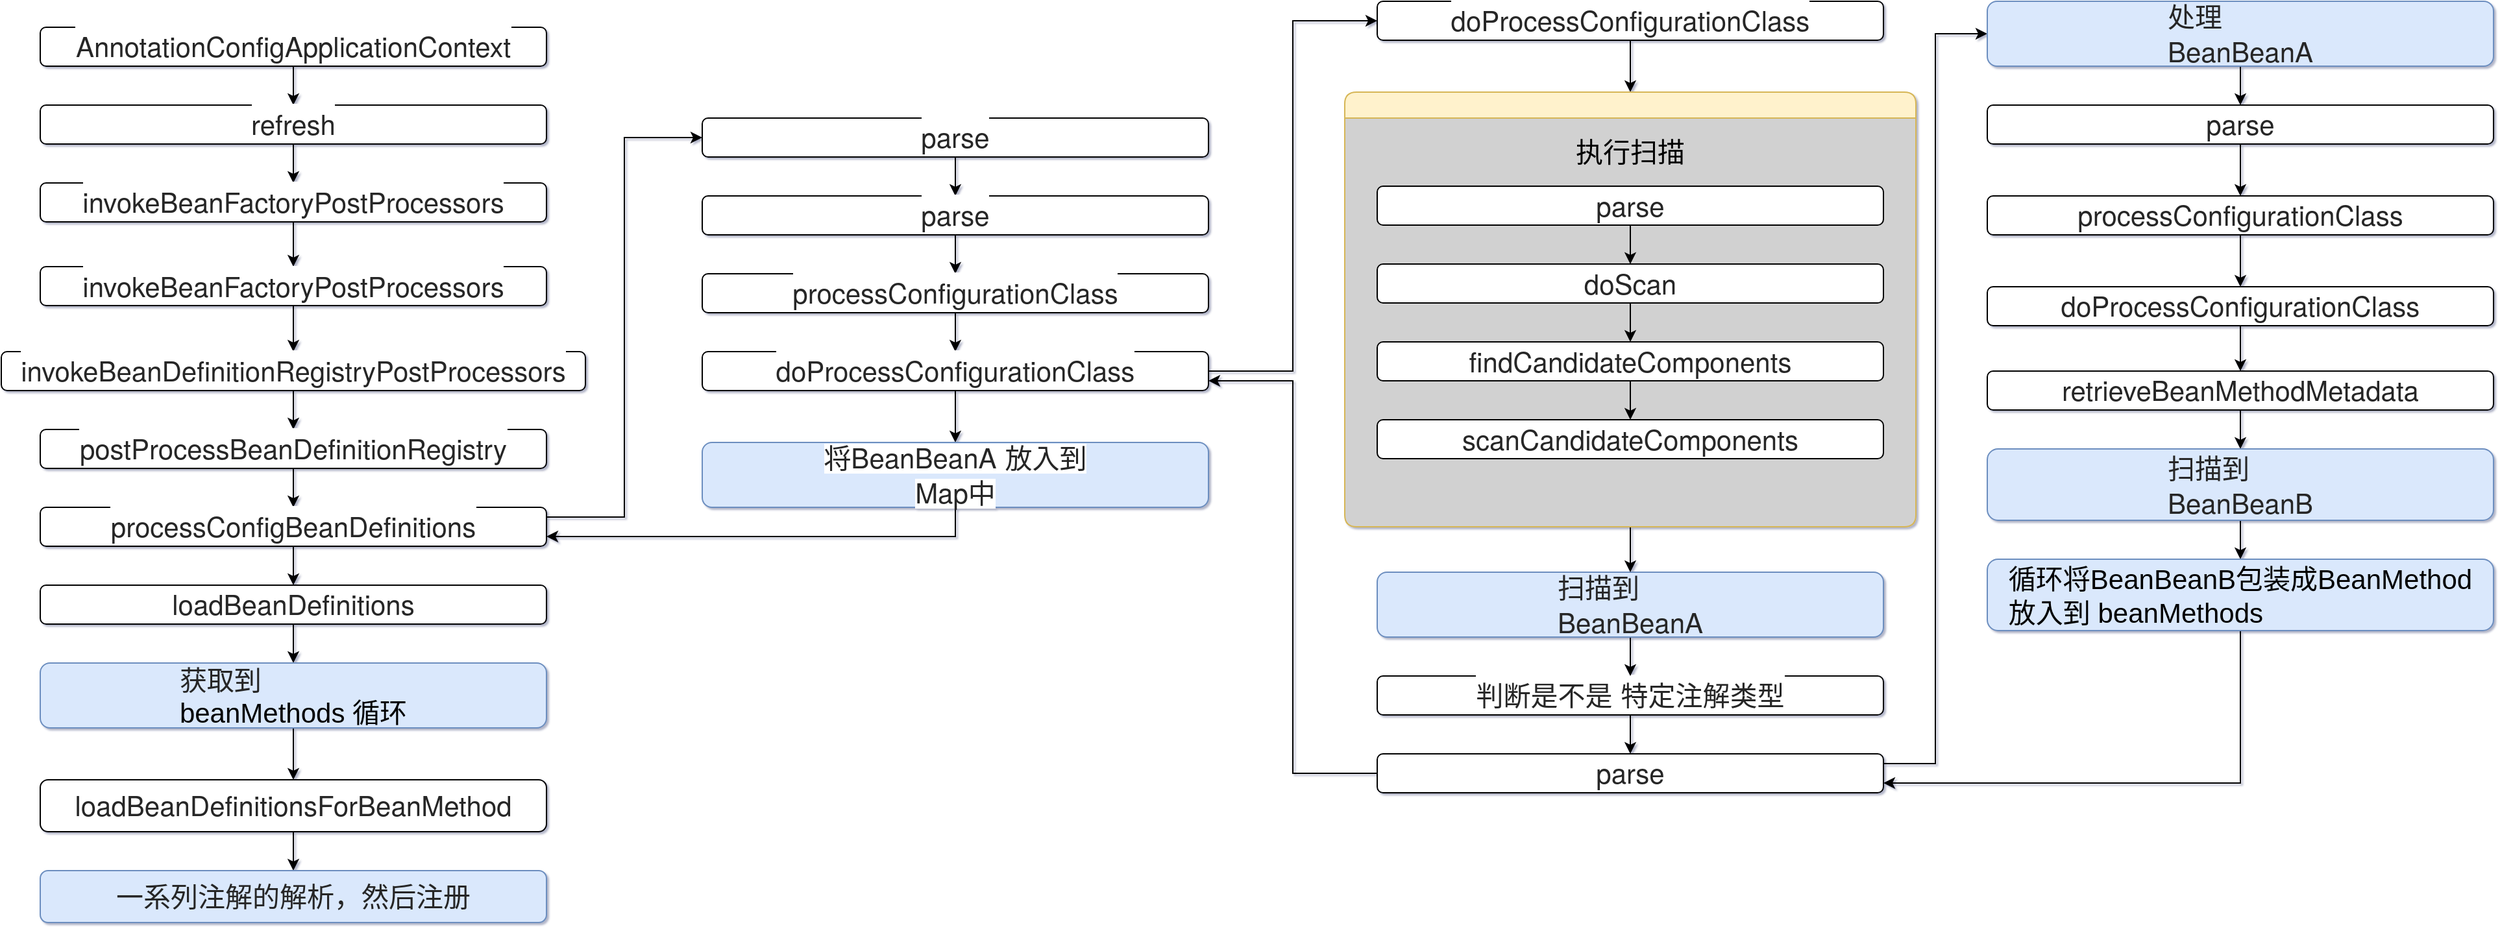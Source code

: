 <mxfile version="13.5.5" type="github">
  <diagram id="Etnedv46dAY7gMjNur62" name="第 1 页">
    <mxGraphModel dx="2249" dy="839" grid="1" gridSize="10" guides="1" tooltips="1" connect="1" arrows="1" fold="1" page="1" pageScale="1" pageWidth="827" pageHeight="1169" background="#ffffff" math="0" shadow="1">
      <root>
        <mxCell id="0" />
        <mxCell id="1" parent="0" />
        <mxCell id="ACQmqDJF5oWKlOfLao_k-1" value="" style="edgeStyle=orthogonalEdgeStyle;rounded=0;orthogonalLoop=1;jettySize=auto;html=1;fontSize=21;" edge="1" parent="1" source="ACQmqDJF5oWKlOfLao_k-2" target="ACQmqDJF5oWKlOfLao_k-4">
          <mxGeometry relative="1" as="geometry" />
        </mxCell>
        <mxCell id="ACQmqDJF5oWKlOfLao_k-2" value="&lt;span style=&quot;color: rgb(38, 38, 38); font-family: &amp;quot;source sans pro&amp;quot;, &amp;quot;helvetica neue&amp;quot;, arial, sans-serif; font-size: 21px; text-align: left; word-spacing: 0.7px; background-color: rgb(255, 255, 255);&quot;&gt;AnnotationConfigApplicationContext&lt;/span&gt;" style="whiteSpace=wrap;html=1;fontSize=21;rounded=1;" vertex="1" parent="1">
          <mxGeometry x="-20" y="370" width="390" height="30" as="geometry" />
        </mxCell>
        <mxCell id="ACQmqDJF5oWKlOfLao_k-3" value="" style="edgeStyle=orthogonalEdgeStyle;rounded=0;orthogonalLoop=1;jettySize=auto;html=1;fontSize=21;" edge="1" parent="1" source="ACQmqDJF5oWKlOfLao_k-4" target="ACQmqDJF5oWKlOfLao_k-6">
          <mxGeometry relative="1" as="geometry" />
        </mxCell>
        <mxCell id="ACQmqDJF5oWKlOfLao_k-4" value="&lt;span style=&quot;color: rgb(38, 38, 38); font-family: &amp;quot;source sans pro&amp;quot;, &amp;quot;helvetica neue&amp;quot;, arial, sans-serif; font-size: 21px; text-align: left; word-spacing: 0.7px; background-color: rgb(255, 255, 255);&quot;&gt;refresh&lt;/span&gt;" style="whiteSpace=wrap;html=1;fontSize=21;rounded=1;" vertex="1" parent="1">
          <mxGeometry x="-20" y="430" width="390" height="30" as="geometry" />
        </mxCell>
        <mxCell id="ACQmqDJF5oWKlOfLao_k-5" value="" style="edgeStyle=orthogonalEdgeStyle;rounded=0;orthogonalLoop=1;jettySize=auto;html=1;fontSize=21;" edge="1" parent="1" source="ACQmqDJF5oWKlOfLao_k-6" target="ACQmqDJF5oWKlOfLao_k-8">
          <mxGeometry relative="1" as="geometry" />
        </mxCell>
        <mxCell id="ACQmqDJF5oWKlOfLao_k-6" value="&lt;span style=&quot;color: rgb(38, 38, 38); font-family: &amp;quot;source sans pro&amp;quot;, &amp;quot;helvetica neue&amp;quot;, arial, sans-serif; font-size: 21px; text-align: left; word-spacing: 0.7px; background-color: rgb(255, 255, 255);&quot;&gt;invokeBeanFactoryPostProcessors&lt;/span&gt;" style="whiteSpace=wrap;html=1;fontSize=21;rounded=1;" vertex="1" parent="1">
          <mxGeometry x="-20" y="490" width="390" height="30" as="geometry" />
        </mxCell>
        <mxCell id="ACQmqDJF5oWKlOfLao_k-7" value="" style="edgeStyle=orthogonalEdgeStyle;rounded=0;orthogonalLoop=1;jettySize=auto;html=1;fontSize=21;" edge="1" parent="1" source="ACQmqDJF5oWKlOfLao_k-8" target="ACQmqDJF5oWKlOfLao_k-10">
          <mxGeometry relative="1" as="geometry" />
        </mxCell>
        <mxCell id="ACQmqDJF5oWKlOfLao_k-8" value="&lt;span style=&quot;color: rgb(38, 38, 38); font-family: &amp;quot;source sans pro&amp;quot;, &amp;quot;helvetica neue&amp;quot;, arial, sans-serif; font-size: 21px; text-align: left; word-spacing: 0.7px; background-color: rgb(255, 255, 255);&quot;&gt;invokeBeanFactoryPostProcessors&lt;/span&gt;" style="whiteSpace=wrap;html=1;fontSize=21;rounded=1;" vertex="1" parent="1">
          <mxGeometry x="-20" y="554.5" width="390" height="30" as="geometry" />
        </mxCell>
        <mxCell id="ACQmqDJF5oWKlOfLao_k-9" value="" style="edgeStyle=orthogonalEdgeStyle;rounded=0;orthogonalLoop=1;jettySize=auto;html=1;fontSize=21;" edge="1" parent="1" source="ACQmqDJF5oWKlOfLao_k-10" target="ACQmqDJF5oWKlOfLao_k-12">
          <mxGeometry relative="1" as="geometry" />
        </mxCell>
        <mxCell id="ACQmqDJF5oWKlOfLao_k-10" value="&lt;span style=&quot;color: rgb(38, 38, 38); font-family: &amp;quot;source sans pro&amp;quot;, &amp;quot;helvetica neue&amp;quot;, arial, sans-serif; font-size: 21px; text-align: left; word-spacing: 0.7px; background-color: rgb(255, 255, 255);&quot;&gt;invokeBeanDefinitionRegistryPostProcessors&lt;/span&gt;" style="whiteSpace=wrap;html=1;fontSize=21;rounded=1;" vertex="1" parent="1">
          <mxGeometry x="-50" y="620" width="450" height="30" as="geometry" />
        </mxCell>
        <mxCell id="ACQmqDJF5oWKlOfLao_k-11" value="" style="edgeStyle=orthogonalEdgeStyle;rounded=0;orthogonalLoop=1;jettySize=auto;html=1;fontSize=21;" edge="1" parent="1" source="ACQmqDJF5oWKlOfLao_k-12" target="ACQmqDJF5oWKlOfLao_k-15">
          <mxGeometry relative="1" as="geometry" />
        </mxCell>
        <mxCell id="ACQmqDJF5oWKlOfLao_k-12" value="&lt;span style=&quot;color: rgb(38, 38, 38); font-family: &amp;quot;source sans pro&amp;quot;, &amp;quot;helvetica neue&amp;quot;, arial, sans-serif; font-size: 21px; text-align: left; word-spacing: 0.7px; background-color: rgb(255, 255, 255);&quot;&gt;postProcessBeanDefinitionRegistry&lt;/span&gt;" style="whiteSpace=wrap;html=1;fontSize=21;rounded=1;" vertex="1" parent="1">
          <mxGeometry x="-20" y="680" width="390" height="30" as="geometry" />
        </mxCell>
        <mxCell id="ACQmqDJF5oWKlOfLao_k-13" value="" style="edgeStyle=orthogonalEdgeStyle;rounded=0;orthogonalLoop=1;jettySize=auto;html=1;fontSize=21;" edge="1" parent="1" source="ACQmqDJF5oWKlOfLao_k-15" target="ACQmqDJF5oWKlOfLao_k-17">
          <mxGeometry relative="1" as="geometry" />
        </mxCell>
        <mxCell id="ACQmqDJF5oWKlOfLao_k-14" style="edgeStyle=orthogonalEdgeStyle;rounded=0;orthogonalLoop=1;jettySize=auto;html=1;exitX=1;exitY=0.25;exitDx=0;exitDy=0;entryX=0;entryY=0.5;entryDx=0;entryDy=0;fontSize=21;" edge="1" parent="1" source="ACQmqDJF5oWKlOfLao_k-15" target="ACQmqDJF5oWKlOfLao_k-24">
          <mxGeometry relative="1" as="geometry" />
        </mxCell>
        <mxCell id="ACQmqDJF5oWKlOfLao_k-15" value="&lt;span style=&quot;color: rgb(38, 38, 38); font-family: &amp;quot;source sans pro&amp;quot;, &amp;quot;helvetica neue&amp;quot;, arial, sans-serif; font-size: 21px; text-align: left; word-spacing: 0.7px; background-color: rgb(255, 255, 255);&quot;&gt;processConfigBeanDefinitions&lt;/span&gt;" style="whiteSpace=wrap;html=1;fontSize=21;rounded=1;" vertex="1" parent="1">
          <mxGeometry x="-20" y="740" width="390" height="30" as="geometry" />
        </mxCell>
        <mxCell id="ACQmqDJF5oWKlOfLao_k-16" value="" style="edgeStyle=orthogonalEdgeStyle;rounded=0;orthogonalLoop=1;jettySize=auto;html=1;fontSize=21;" edge="1" parent="1" source="ACQmqDJF5oWKlOfLao_k-17" target="ACQmqDJF5oWKlOfLao_k-19">
          <mxGeometry relative="1" as="geometry" />
        </mxCell>
        <mxCell id="ACQmqDJF5oWKlOfLao_k-17" value="&lt;div style=&quot;text-align: left&quot;&gt;&lt;span style=&quot;word-spacing: 0.7px&quot;&gt;&lt;font color=&quot;#262626&quot; face=&quot;source sans pro, helvetica neue, arial, sans-serif&quot;&gt;loadBeanDefinitions&lt;/font&gt;&lt;/span&gt;&lt;/div&gt;" style="whiteSpace=wrap;html=1;fontSize=21;rounded=1;" vertex="1" parent="1">
          <mxGeometry x="-20" y="800" width="390" height="30" as="geometry" />
        </mxCell>
        <mxCell id="ACQmqDJF5oWKlOfLao_k-18" value="" style="edgeStyle=orthogonalEdgeStyle;rounded=0;orthogonalLoop=1;jettySize=auto;html=1;fontSize=21;" edge="1" parent="1" source="ACQmqDJF5oWKlOfLao_k-19" target="ACQmqDJF5oWKlOfLao_k-21">
          <mxGeometry relative="1" as="geometry" />
        </mxCell>
        <mxCell id="ACQmqDJF5oWKlOfLao_k-19" value="&lt;div style=&quot;text-align: left&quot;&gt;&lt;font color=&quot;#262626&quot; face=&quot;source sans pro, helvetica neue, arial, sans-serif&quot;&gt;&lt;span style=&quot;word-spacing: 0.7px&quot;&gt;获取到&lt;/span&gt;&lt;/font&gt;&lt;/div&gt;&lt;span style=&quot;text-align: left&quot;&gt;beanMethods 循环&lt;/span&gt;" style="whiteSpace=wrap;html=1;fontSize=21;fillColor=#dae8fc;strokeColor=#6c8ebf;rounded=1;" vertex="1" parent="1">
          <mxGeometry x="-20" y="860" width="390" height="50" as="geometry" />
        </mxCell>
        <mxCell id="ACQmqDJF5oWKlOfLao_k-20" value="" style="edgeStyle=orthogonalEdgeStyle;rounded=0;orthogonalLoop=1;jettySize=auto;html=1;fontSize=21;" edge="1" parent="1" source="ACQmqDJF5oWKlOfLao_k-21" target="ACQmqDJF5oWKlOfLao_k-22">
          <mxGeometry relative="1" as="geometry" />
        </mxCell>
        <mxCell id="ACQmqDJF5oWKlOfLao_k-21" value="&lt;div style=&quot;text-align: left&quot;&gt;&lt;font color=&quot;#262626&quot; face=&quot;source sans pro, helvetica neue, arial, sans-serif&quot;&gt;&lt;span style=&quot;word-spacing: 0.7px&quot;&gt;loadBeanDefinitionsForBeanMethod&lt;/span&gt;&lt;/font&gt;&lt;br&gt;&lt;/div&gt;" style="whiteSpace=wrap;html=1;fontSize=21;rounded=1;" vertex="1" parent="1">
          <mxGeometry x="-20" y="950" width="390" height="40" as="geometry" />
        </mxCell>
        <mxCell id="ACQmqDJF5oWKlOfLao_k-22" value="&lt;div style=&quot;text-align: left&quot;&gt;&lt;font color=&quot;#262626&quot; face=&quot;source sans pro, helvetica neue, arial, sans-serif&quot;&gt;&lt;span style=&quot;word-spacing: 0.7px&quot;&gt;一系列注解的解析，然后注册&lt;/span&gt;&lt;/font&gt;&lt;/div&gt;" style="whiteSpace=wrap;html=1;fontSize=21;fillColor=#dae8fc;strokeColor=#6c8ebf;rounded=1;" vertex="1" parent="1">
          <mxGeometry x="-20" y="1020" width="390" height="40" as="geometry" />
        </mxCell>
        <mxCell id="ACQmqDJF5oWKlOfLao_k-23" value="" style="edgeStyle=orthogonalEdgeStyle;rounded=0;orthogonalLoop=1;jettySize=auto;html=1;fontSize=21;" edge="1" parent="1" source="ACQmqDJF5oWKlOfLao_k-24" target="ACQmqDJF5oWKlOfLao_k-26">
          <mxGeometry relative="1" as="geometry" />
        </mxCell>
        <mxCell id="ACQmqDJF5oWKlOfLao_k-24" value="&lt;span style=&quot;color: rgb(38, 38, 38); font-family: &amp;quot;source sans pro&amp;quot;, &amp;quot;helvetica neue&amp;quot;, arial, sans-serif; font-size: 21px; text-align: left; word-spacing: 0.7px; background-color: rgb(255, 255, 255);&quot;&gt;parse&lt;/span&gt;" style="whiteSpace=wrap;html=1;fontSize=21;rounded=1;" vertex="1" parent="1">
          <mxGeometry x="490" y="440" width="390" height="30" as="geometry" />
        </mxCell>
        <mxCell id="ACQmqDJF5oWKlOfLao_k-25" value="" style="edgeStyle=orthogonalEdgeStyle;rounded=0;orthogonalLoop=1;jettySize=auto;html=1;fontSize=21;" edge="1" parent="1" source="ACQmqDJF5oWKlOfLao_k-26" target="ACQmqDJF5oWKlOfLao_k-28">
          <mxGeometry relative="1" as="geometry" />
        </mxCell>
        <mxCell id="ACQmqDJF5oWKlOfLao_k-26" value="&lt;span style=&quot;color: rgb(38, 38, 38); font-family: &amp;quot;source sans pro&amp;quot;, &amp;quot;helvetica neue&amp;quot;, arial, sans-serif; font-size: 21px; text-align: left; word-spacing: 0.7px; background-color: rgb(255, 255, 255);&quot;&gt;parse&lt;/span&gt;" style="whiteSpace=wrap;html=1;fontSize=21;rounded=1;" vertex="1" parent="1">
          <mxGeometry x="490" y="500" width="390" height="30" as="geometry" />
        </mxCell>
        <mxCell id="ACQmqDJF5oWKlOfLao_k-27" value="" style="edgeStyle=orthogonalEdgeStyle;rounded=0;orthogonalLoop=1;jettySize=auto;html=1;fontSize=21;" edge="1" parent="1" source="ACQmqDJF5oWKlOfLao_k-28" target="ACQmqDJF5oWKlOfLao_k-31">
          <mxGeometry relative="1" as="geometry" />
        </mxCell>
        <mxCell id="ACQmqDJF5oWKlOfLao_k-28" value="&lt;span style=&quot;color: rgb(38, 38, 38); font-family: &amp;quot;source sans pro&amp;quot;, &amp;quot;helvetica neue&amp;quot;, arial, sans-serif; font-size: 21px; text-align: left; word-spacing: 0.7px; background-color: rgb(255, 255, 255);&quot;&gt;processConfigurationClass&lt;/span&gt;" style="whiteSpace=wrap;html=1;fontSize=21;rounded=1;" vertex="1" parent="1">
          <mxGeometry x="490" y="560" width="390" height="30" as="geometry" />
        </mxCell>
        <mxCell id="ACQmqDJF5oWKlOfLao_k-29" value="" style="edgeStyle=orthogonalEdgeStyle;rounded=0;orthogonalLoop=1;jettySize=auto;html=1;entryX=0;entryY=0.5;entryDx=0;entryDy=0;fontSize=21;" edge="1" parent="1" source="ACQmqDJF5oWKlOfLao_k-31" target="ACQmqDJF5oWKlOfLao_k-35">
          <mxGeometry relative="1" as="geometry" />
        </mxCell>
        <mxCell id="ACQmqDJF5oWKlOfLao_k-30" value="" style="edgeStyle=orthogonalEdgeStyle;rounded=0;orthogonalLoop=1;jettySize=auto;html=1;fontSize=21;" edge="1" parent="1" source="ACQmqDJF5oWKlOfLao_k-31" target="ACQmqDJF5oWKlOfLao_k-33">
          <mxGeometry relative="1" as="geometry" />
        </mxCell>
        <mxCell id="ACQmqDJF5oWKlOfLao_k-31" value="&lt;span style=&quot;color: rgb(38, 38, 38); font-family: &amp;quot;source sans pro&amp;quot;, &amp;quot;helvetica neue&amp;quot;, arial, sans-serif; font-size: 21px; text-align: left; word-spacing: 0.7px; background-color: rgb(255, 255, 255);&quot;&gt;doProcessConfigurationClass&lt;/span&gt;" style="whiteSpace=wrap;html=1;fontSize=21;rounded=1;" vertex="1" parent="1">
          <mxGeometry x="490" y="620" width="390" height="30" as="geometry" />
        </mxCell>
        <mxCell id="ACQmqDJF5oWKlOfLao_k-32" style="edgeStyle=orthogonalEdgeStyle;rounded=0;orthogonalLoop=1;jettySize=auto;html=1;entryX=1;entryY=0.75;entryDx=0;entryDy=0;fontSize=21;exitX=0.5;exitY=1;exitDx=0;exitDy=0;" edge="1" parent="1" source="ACQmqDJF5oWKlOfLao_k-33" target="ACQmqDJF5oWKlOfLao_k-15">
          <mxGeometry relative="1" as="geometry" />
        </mxCell>
        <mxCell id="ACQmqDJF5oWKlOfLao_k-33" value="&lt;span style=&quot;text-align: left ; background-color: rgb(255 , 255 , 255)&quot;&gt;&lt;font color=&quot;#262626&quot; face=&quot;source sans pro, helvetica neue, arial, sans-serif&quot;&gt;&lt;span style=&quot;word-spacing: 0.7px&quot;&gt;将BeanBeanA 放入到&lt;/span&gt;&lt;/font&gt;&lt;br&gt;&lt;font color=&quot;#262626&quot; face=&quot;source sans pro, helvetica neue, arial, sans-serif&quot;&gt;&lt;span style=&quot;word-spacing: 0.7px&quot;&gt;Map中&lt;/span&gt;&lt;/font&gt;&lt;br&gt;&lt;/span&gt;" style="whiteSpace=wrap;html=1;fontSize=21;fillColor=#dae8fc;strokeColor=#6c8ebf;rounded=1;" vertex="1" parent="1">
          <mxGeometry x="490" y="690" width="390" height="50" as="geometry" />
        </mxCell>
        <mxCell id="ACQmqDJF5oWKlOfLao_k-34" style="edgeStyle=orthogonalEdgeStyle;rounded=0;orthogonalLoop=1;jettySize=auto;html=1;entryX=0.5;entryY=0;entryDx=0;entryDy=0;fontSize=21;" edge="1" parent="1" source="ACQmqDJF5oWKlOfLao_k-35">
          <mxGeometry relative="1" as="geometry">
            <mxPoint x="1205" y="420" as="targetPoint" />
          </mxGeometry>
        </mxCell>
        <mxCell id="ACQmqDJF5oWKlOfLao_k-35" value="&lt;span style=&quot;color: rgb(38, 38, 38); font-family: &amp;quot;source sans pro&amp;quot;, &amp;quot;helvetica neue&amp;quot;, arial, sans-serif; font-size: 21px; text-align: left; word-spacing: 0.7px; background-color: rgb(255, 255, 255);&quot;&gt;doProcessConfigurationClass&lt;/span&gt;" style="whiteSpace=wrap;html=1;fontSize=21;rounded=1;" vertex="1" parent="1">
          <mxGeometry x="1010" y="350" width="390" height="30" as="geometry" />
        </mxCell>
        <mxCell id="ACQmqDJF5oWKlOfLao_k-36" value="" style="edgeStyle=orthogonalEdgeStyle;rounded=0;orthogonalLoop=1;jettySize=auto;html=1;fontSize=21;" edge="1" parent="1" source="ACQmqDJF5oWKlOfLao_k-37" target="ACQmqDJF5oWKlOfLao_k-42">
          <mxGeometry relative="1" as="geometry" />
        </mxCell>
        <mxCell id="ACQmqDJF5oWKlOfLao_k-37" value="&lt;div style=&quot;text-align: left; font-size: 21px;&quot;&gt;&lt;font color=&quot;#262626&quot; face=&quot;source sans pro, helvetica neue, arial, sans-serif&quot; style=&quot;font-size: 21px;&quot;&gt;&lt;span style=&quot;font-size: 21px; word-spacing: 0.7px; background-color: rgb(255, 255, 255);&quot;&gt;判断是不是 特定注解类型&lt;/span&gt;&lt;/font&gt;&lt;/div&gt;" style="whiteSpace=wrap;html=1;fontSize=21;rounded=1;" vertex="1" parent="1">
          <mxGeometry x="1010" y="870" width="390" height="30" as="geometry" />
        </mxCell>
        <mxCell id="ACQmqDJF5oWKlOfLao_k-38" style="edgeStyle=orthogonalEdgeStyle;rounded=0;orthogonalLoop=1;jettySize=auto;html=1;fontSize=21;" edge="1" parent="1" source="ACQmqDJF5oWKlOfLao_k-39" target="ACQmqDJF5oWKlOfLao_k-37">
          <mxGeometry relative="1" as="geometry" />
        </mxCell>
        <mxCell id="ACQmqDJF5oWKlOfLao_k-39" value="&lt;div style=&quot;text-align: left ; font-size: 21px&quot;&gt;&lt;font color=&quot;#262626&quot; face=&quot;source sans pro, helvetica neue, arial, sans-serif&quot;&gt;&lt;span style=&quot;word-spacing: 0.7px&quot;&gt;扫描到&amp;nbsp;&lt;/span&gt;&lt;/font&gt;&lt;/div&gt;&lt;div style=&quot;text-align: left&quot;&gt;&lt;span style=&quot;word-spacing: 0.7px&quot;&gt;&lt;font color=&quot;#262626&quot; face=&quot;source sans pro, helvetica neue, arial, sans-serif&quot;&gt;BeanBeanA&lt;/font&gt;&lt;/span&gt;&lt;/div&gt;" style="whiteSpace=wrap;html=1;fontSize=21;fillColor=#dae8fc;strokeColor=#6c8ebf;rounded=1;" vertex="1" parent="1">
          <mxGeometry x="1010" y="790" width="390" height="50" as="geometry" />
        </mxCell>
        <mxCell id="ACQmqDJF5oWKlOfLao_k-40" style="edgeStyle=orthogonalEdgeStyle;rounded=0;orthogonalLoop=1;jettySize=auto;html=1;entryX=1;entryY=0.75;entryDx=0;entryDy=0;fontSize=21;" edge="1" parent="1" source="ACQmqDJF5oWKlOfLao_k-42" target="ACQmqDJF5oWKlOfLao_k-31">
          <mxGeometry relative="1" as="geometry" />
        </mxCell>
        <mxCell id="ACQmqDJF5oWKlOfLao_k-41" style="edgeStyle=orthogonalEdgeStyle;rounded=0;orthogonalLoop=1;jettySize=auto;html=1;exitX=1;exitY=0.25;exitDx=0;exitDy=0;entryX=0;entryY=0.5;entryDx=0;entryDy=0;fontSize=21;" edge="1" parent="1" source="ACQmqDJF5oWKlOfLao_k-42" target="ACQmqDJF5oWKlOfLao_k-46">
          <mxGeometry relative="1" as="geometry" />
        </mxCell>
        <mxCell id="ACQmqDJF5oWKlOfLao_k-42" value="&lt;div style=&quot;text-align: left; font-size: 21px;&quot;&gt;&lt;font color=&quot;#262626&quot; face=&quot;source sans pro, helvetica neue, arial, sans-serif&quot; style=&quot;font-size: 21px;&quot;&gt;&lt;span style=&quot;font-size: 21px; word-spacing: 0.7px;&quot;&gt;parse&lt;/span&gt;&lt;/font&gt;&lt;br style=&quot;font-size: 21px;&quot;&gt;&lt;/div&gt;" style="whiteSpace=wrap;html=1;fontSize=21;rounded=1;" vertex="1" parent="1">
          <mxGeometry x="1010" y="930" width="390" height="30" as="geometry" />
        </mxCell>
        <mxCell id="ACQmqDJF5oWKlOfLao_k-43" value="" style="edgeStyle=orthogonalEdgeStyle;rounded=0;orthogonalLoop=1;jettySize=auto;html=1;fontSize=21;" edge="1" parent="1" source="ACQmqDJF5oWKlOfLao_k-44" target="ACQmqDJF5oWKlOfLao_k-48">
          <mxGeometry relative="1" as="geometry" />
        </mxCell>
        <mxCell id="ACQmqDJF5oWKlOfLao_k-44" value="&lt;div style=&quot;text-align: left; font-size: 21px;&quot;&gt;&lt;font color=&quot;#262626&quot; face=&quot;source sans pro, helvetica neue, arial, sans-serif&quot; style=&quot;font-size: 21px;&quot;&gt;&lt;span style=&quot;font-size: 21px; word-spacing: 0.7px;&quot;&gt;parse&lt;/span&gt;&lt;/font&gt;&lt;br style=&quot;font-size: 21px;&quot;&gt;&lt;/div&gt;" style="whiteSpace=wrap;html=1;fontSize=21;rounded=1;" vertex="1" parent="1">
          <mxGeometry x="1480" y="430" width="390" height="30" as="geometry" />
        </mxCell>
        <mxCell id="ACQmqDJF5oWKlOfLao_k-45" style="edgeStyle=orthogonalEdgeStyle;rounded=0;orthogonalLoop=1;jettySize=auto;html=1;fontSize=21;" edge="1" parent="1" source="ACQmqDJF5oWKlOfLao_k-46" target="ACQmqDJF5oWKlOfLao_k-44">
          <mxGeometry relative="1" as="geometry" />
        </mxCell>
        <mxCell id="ACQmqDJF5oWKlOfLao_k-46" value="&lt;div style=&quot;text-align: left ; font-size: 21px&quot;&gt;&lt;font color=&quot;#262626&quot; face=&quot;source sans pro, helvetica neue, arial, sans-serif&quot; style=&quot;font-size: 21px&quot;&gt;&lt;span style=&quot;font-size: 21px ; word-spacing: 0.7px&quot;&gt;处理&lt;/span&gt;&lt;/font&gt;&lt;br style=&quot;font-size: 21px&quot;&gt;&lt;/div&gt;&lt;span style=&quot;color: rgb(38 , 38 , 38) ; font-family: &amp;#34;source sans pro&amp;#34; , &amp;#34;helvetica neue&amp;#34; , &amp;#34;arial&amp;#34; , sans-serif ; text-align: left ; word-spacing: 0.7px&quot;&gt;BeanBeanA&lt;/span&gt;" style="whiteSpace=wrap;html=1;fontSize=21;fillColor=#dae8fc;strokeColor=#6c8ebf;rounded=1;" vertex="1" parent="1">
          <mxGeometry x="1480" y="350" width="390" height="50" as="geometry" />
        </mxCell>
        <mxCell id="ACQmqDJF5oWKlOfLao_k-47" value="" style="edgeStyle=orthogonalEdgeStyle;rounded=0;orthogonalLoop=1;jettySize=auto;html=1;fontSize=21;" edge="1" parent="1" source="ACQmqDJF5oWKlOfLao_k-48" target="ACQmqDJF5oWKlOfLao_k-50">
          <mxGeometry relative="1" as="geometry" />
        </mxCell>
        <mxCell id="ACQmqDJF5oWKlOfLao_k-48" value="&lt;div style=&quot;text-align: left; font-size: 21px;&quot;&gt;&lt;font color=&quot;#262626&quot; face=&quot;source sans pro, helvetica neue, arial, sans-serif&quot; style=&quot;font-size: 21px;&quot;&gt;&lt;span style=&quot;font-size: 21px; word-spacing: 0.7px;&quot;&gt;processConfigurationClass&lt;/span&gt;&lt;/font&gt;&lt;br style=&quot;font-size: 21px;&quot;&gt;&lt;/div&gt;" style="whiteSpace=wrap;html=1;fontSize=21;rounded=1;" vertex="1" parent="1">
          <mxGeometry x="1480" y="500" width="390" height="30" as="geometry" />
        </mxCell>
        <mxCell id="ACQmqDJF5oWKlOfLao_k-49" value="" style="edgeStyle=orthogonalEdgeStyle;rounded=0;orthogonalLoop=1;jettySize=auto;html=1;fontSize=21;" edge="1" parent="1" source="ACQmqDJF5oWKlOfLao_k-50" target="ACQmqDJF5oWKlOfLao_k-52">
          <mxGeometry relative="1" as="geometry" />
        </mxCell>
        <mxCell id="ACQmqDJF5oWKlOfLao_k-50" value="&lt;div style=&quot;text-align: left&quot;&gt;&lt;font color=&quot;#262626&quot; face=&quot;source sans pro, helvetica neue, arial, sans-serif&quot;&gt;&lt;span style=&quot;word-spacing: 0.7px&quot;&gt;doProcessConfigurationClass&lt;/span&gt;&lt;/font&gt;&lt;br style=&quot;font-size: 21px&quot;&gt;&lt;/div&gt;" style="whiteSpace=wrap;html=1;fontSize=21;rounded=1;" vertex="1" parent="1">
          <mxGeometry x="1480" y="570" width="390" height="30" as="geometry" />
        </mxCell>
        <mxCell id="ACQmqDJF5oWKlOfLao_k-51" value="" style="edgeStyle=orthogonalEdgeStyle;rounded=0;orthogonalLoop=1;jettySize=auto;html=1;fontSize=21;" edge="1" parent="1" source="ACQmqDJF5oWKlOfLao_k-52" target="ACQmqDJF5oWKlOfLao_k-54">
          <mxGeometry relative="1" as="geometry" />
        </mxCell>
        <mxCell id="ACQmqDJF5oWKlOfLao_k-52" value="&lt;div style=&quot;text-align: left&quot;&gt;&lt;font color=&quot;#262626&quot; face=&quot;source sans pro, helvetica neue, arial, sans-serif&quot;&gt;&lt;span style=&quot;word-spacing: 0.7px&quot;&gt;retrieveBeanMethodMetadata&lt;/span&gt;&lt;/font&gt;&lt;br style=&quot;font-size: 21px&quot;&gt;&lt;/div&gt;" style="whiteSpace=wrap;html=1;fontSize=21;rounded=1;" vertex="1" parent="1">
          <mxGeometry x="1480" y="635" width="390" height="30" as="geometry" />
        </mxCell>
        <mxCell id="ACQmqDJF5oWKlOfLao_k-53" value="" style="edgeStyle=orthogonalEdgeStyle;rounded=0;orthogonalLoop=1;jettySize=auto;html=1;fontSize=21;" edge="1" parent="1" source="ACQmqDJF5oWKlOfLao_k-54" target="ACQmqDJF5oWKlOfLao_k-56">
          <mxGeometry relative="1" as="geometry" />
        </mxCell>
        <mxCell id="ACQmqDJF5oWKlOfLao_k-54" value="&lt;div style=&quot;text-align: left&quot;&gt;&lt;font color=&quot;#262626&quot; face=&quot;source sans pro, helvetica neue, arial, sans-serif&quot;&gt;&lt;span style=&quot;word-spacing: 0.7px&quot;&gt;扫描到&lt;br&gt;BeanBeanB&lt;/span&gt;&lt;/font&gt;&lt;/div&gt;" style="whiteSpace=wrap;html=1;fontSize=21;fillColor=#dae8fc;strokeColor=#6c8ebf;rounded=1;" vertex="1" parent="1">
          <mxGeometry x="1480" y="695" width="390" height="55" as="geometry" />
        </mxCell>
        <mxCell id="ACQmqDJF5oWKlOfLao_k-55" style="edgeStyle=orthogonalEdgeStyle;rounded=0;orthogonalLoop=1;jettySize=auto;html=1;fontSize=21;entryX=1;entryY=0.75;entryDx=0;entryDy=0;exitX=0.5;exitY=1;exitDx=0;exitDy=0;" edge="1" parent="1" source="ACQmqDJF5oWKlOfLao_k-56" target="ACQmqDJF5oWKlOfLao_k-42">
          <mxGeometry relative="1" as="geometry">
            <mxPoint x="1690" y="950" as="targetPoint" />
          </mxGeometry>
        </mxCell>
        <mxCell id="ACQmqDJF5oWKlOfLao_k-56" value="&lt;div style=&quot;text-align: left&quot;&gt;循环将BeanBeanB包装成BeanMethod&lt;br&gt;放入到&amp;nbsp;beanMethods&lt;/div&gt;" style="whiteSpace=wrap;html=1;fontSize=21;fillColor=#dae8fc;strokeColor=#6c8ebf;rounded=1;" vertex="1" parent="1">
          <mxGeometry x="1480" y="780" width="390" height="55" as="geometry" />
        </mxCell>
        <mxCell id="ACQmqDJF5oWKlOfLao_k-57" style="edgeStyle=orthogonalEdgeStyle;rounded=0;orthogonalLoop=1;jettySize=auto;html=1;fontSize=21;" edge="1" parent="1" source="ACQmqDJF5oWKlOfLao_k-58" target="ACQmqDJF5oWKlOfLao_k-39">
          <mxGeometry relative="1" as="geometry" />
        </mxCell>
        <mxCell id="ACQmqDJF5oWKlOfLao_k-58" value="" style="swimlane;html=1;startSize=20;horizontal=1;containerType=tree;strokeWidth=1;fontSize=21;fillColor=#fff2cc;strokeColor=#d6b656;gradientColor=none;swimlaneFillColor=#D1D1D1;rounded=1;" vertex="1" parent="1">
          <mxGeometry x="985" y="420" width="440" height="335" as="geometry" />
        </mxCell>
        <mxCell id="ACQmqDJF5oWKlOfLao_k-59" value="&lt;div style=&quot;text-align: left; font-size: 21px;&quot;&gt;&lt;span style=&quot;font-size: 21px; word-spacing: 0.7px;&quot;&gt;&lt;font color=&quot;#262626&quot; face=&quot;source sans pro, helvetica neue, arial, sans-serif&quot; style=&quot;font-size: 21px;&quot;&gt;parse&lt;/font&gt;&lt;/span&gt;&lt;/div&gt;" style="whiteSpace=wrap;html=1;fontSize=21;rounded=1;" vertex="1" parent="ACQmqDJF5oWKlOfLao_k-58">
          <mxGeometry x="25" y="72.5" width="390" height="30" as="geometry" />
        </mxCell>
        <mxCell id="ACQmqDJF5oWKlOfLao_k-60" value="&lt;div style=&quot;text-align: left; font-size: 21px;&quot;&gt;&lt;font color=&quot;#262626&quot; face=&quot;source sans pro, helvetica neue, arial, sans-serif&quot; style=&quot;font-size: 21px;&quot;&gt;&lt;span style=&quot;font-size: 21px; word-spacing: 0.7px;&quot;&gt;doScan&lt;/span&gt;&lt;/font&gt;&lt;br style=&quot;font-size: 21px;&quot;&gt;&lt;/div&gt;" style="whiteSpace=wrap;html=1;fontSize=21;rounded=1;" vertex="1" parent="ACQmqDJF5oWKlOfLao_k-58">
          <mxGeometry x="25" y="132.5" width="390" height="30" as="geometry" />
        </mxCell>
        <mxCell id="ACQmqDJF5oWKlOfLao_k-61" value="" style="edgeStyle=orthogonalEdgeStyle;rounded=0;orthogonalLoop=1;jettySize=auto;html=1;fontSize=21;" edge="1" parent="ACQmqDJF5oWKlOfLao_k-58" source="ACQmqDJF5oWKlOfLao_k-59" target="ACQmqDJF5oWKlOfLao_k-60">
          <mxGeometry relative="1" as="geometry" />
        </mxCell>
        <mxCell id="ACQmqDJF5oWKlOfLao_k-62" value="&lt;div style=&quot;text-align: left; font-size: 21px;&quot;&gt;&lt;font color=&quot;#262626&quot; face=&quot;source sans pro, helvetica neue, arial, sans-serif&quot; style=&quot;font-size: 21px;&quot;&gt;&lt;span style=&quot;font-size: 21px; word-spacing: 0.7px;&quot;&gt;findCandidateComponents&lt;/span&gt;&lt;/font&gt;&lt;br style=&quot;font-size: 21px;&quot;&gt;&lt;/div&gt;" style="whiteSpace=wrap;html=1;fontSize=21;rounded=1;" vertex="1" parent="ACQmqDJF5oWKlOfLao_k-58">
          <mxGeometry x="25" y="192.5" width="390" height="30" as="geometry" />
        </mxCell>
        <mxCell id="ACQmqDJF5oWKlOfLao_k-63" value="" style="edgeStyle=orthogonalEdgeStyle;rounded=0;orthogonalLoop=1;jettySize=auto;html=1;fontSize=21;" edge="1" parent="ACQmqDJF5oWKlOfLao_k-58" source="ACQmqDJF5oWKlOfLao_k-60" target="ACQmqDJF5oWKlOfLao_k-62">
          <mxGeometry relative="1" as="geometry" />
        </mxCell>
        <mxCell id="ACQmqDJF5oWKlOfLao_k-64" value="&lt;div style=&quot;text-align: left; font-size: 21px;&quot;&gt;&lt;font color=&quot;#262626&quot; face=&quot;source sans pro, helvetica neue, arial, sans-serif&quot; style=&quot;font-size: 21px;&quot;&gt;&lt;span style=&quot;font-size: 21px; word-spacing: 0.7px;&quot;&gt;scanCandidateComponents&lt;/span&gt;&lt;/font&gt;&lt;br style=&quot;font-size: 21px;&quot;&gt;&lt;/div&gt;" style="whiteSpace=wrap;html=1;fontSize=21;rounded=1;" vertex="1" parent="ACQmqDJF5oWKlOfLao_k-58">
          <mxGeometry x="25" y="252.5" width="390" height="30" as="geometry" />
        </mxCell>
        <mxCell id="ACQmqDJF5oWKlOfLao_k-65" value="" style="edgeStyle=orthogonalEdgeStyle;rounded=0;orthogonalLoop=1;jettySize=auto;html=1;fontSize=21;" edge="1" parent="ACQmqDJF5oWKlOfLao_k-58" source="ACQmqDJF5oWKlOfLao_k-62" target="ACQmqDJF5oWKlOfLao_k-64">
          <mxGeometry relative="1" as="geometry" />
        </mxCell>
        <mxCell id="ACQmqDJF5oWKlOfLao_k-66" value="执行扫描" style="text;html=1;strokeColor=none;fillColor=none;align=center;verticalAlign=middle;whiteSpace=wrap;fontSize=21;rounded=1;" vertex="1" parent="ACQmqDJF5oWKlOfLao_k-58">
          <mxGeometry x="155" y="32.5" width="130" height="27.5" as="geometry" />
        </mxCell>
      </root>
    </mxGraphModel>
  </diagram>
</mxfile>
